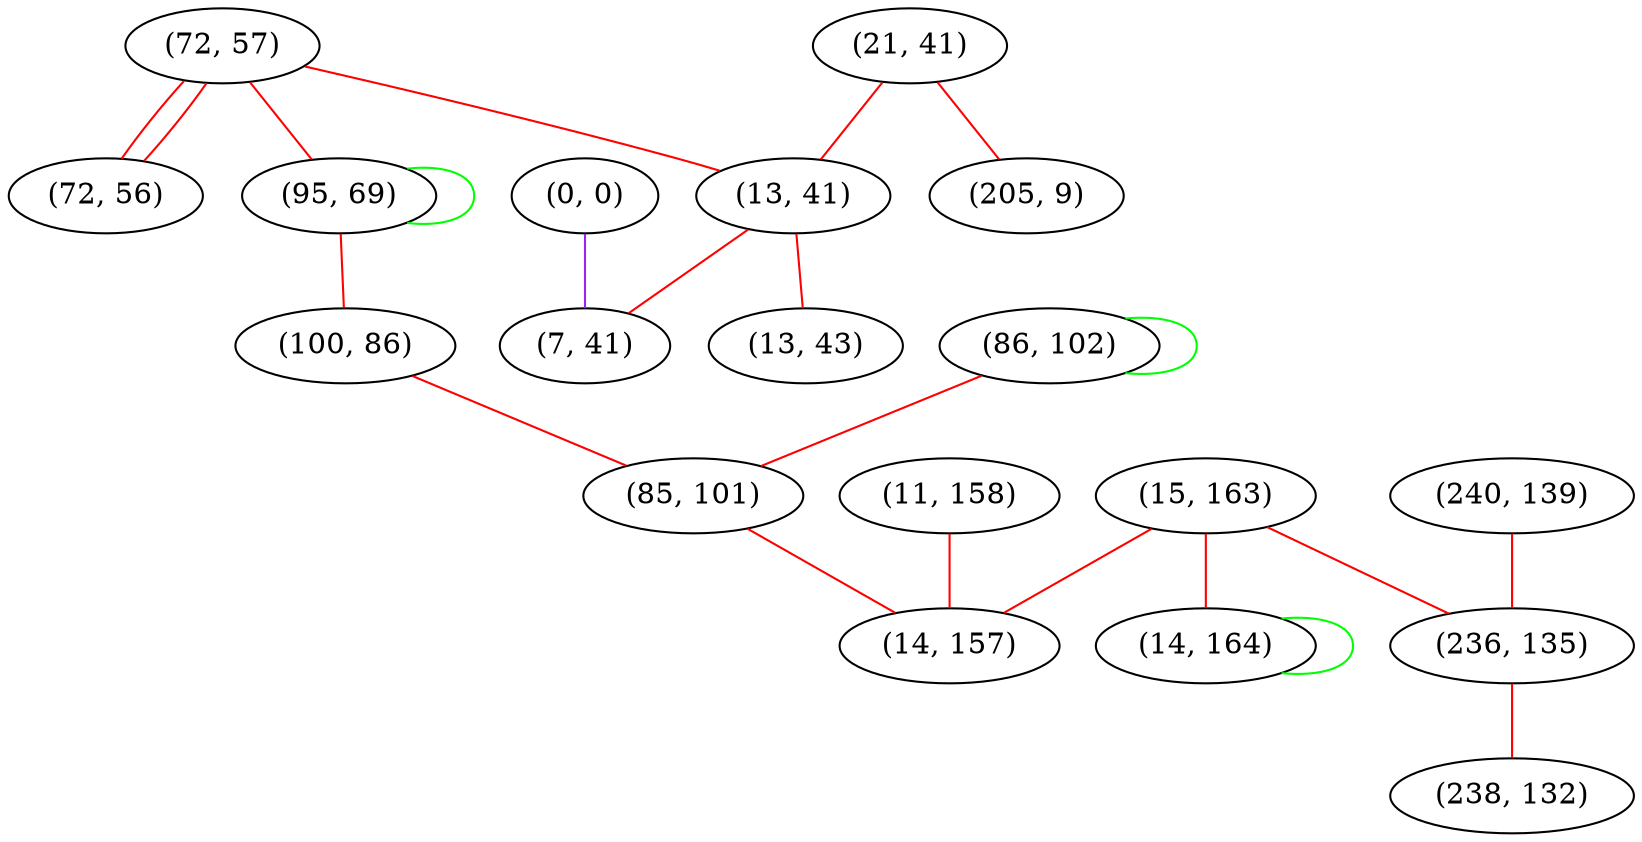 graph "" {
"(72, 57)";
"(86, 102)";
"(240, 139)";
"(72, 56)";
"(11, 158)";
"(15, 163)";
"(236, 135)";
"(95, 69)";
"(0, 0)";
"(238, 132)";
"(21, 41)";
"(14, 164)";
"(100, 86)";
"(85, 101)";
"(205, 9)";
"(13, 41)";
"(7, 41)";
"(14, 157)";
"(13, 43)";
"(72, 57)" -- "(72, 56)"  [color=red, key=0, weight=1];
"(72, 57)" -- "(72, 56)"  [color=red, key=1, weight=1];
"(72, 57)" -- "(13, 41)"  [color=red, key=0, weight=1];
"(72, 57)" -- "(95, 69)"  [color=red, key=0, weight=1];
"(86, 102)" -- "(85, 101)"  [color=red, key=0, weight=1];
"(86, 102)" -- "(86, 102)"  [color=green, key=0, weight=2];
"(240, 139)" -- "(236, 135)"  [color=red, key=0, weight=1];
"(11, 158)" -- "(14, 157)"  [color=red, key=0, weight=1];
"(15, 163)" -- "(14, 164)"  [color=red, key=0, weight=1];
"(15, 163)" -- "(236, 135)"  [color=red, key=0, weight=1];
"(15, 163)" -- "(14, 157)"  [color=red, key=0, weight=1];
"(236, 135)" -- "(238, 132)"  [color=red, key=0, weight=1];
"(95, 69)" -- "(95, 69)"  [color=green, key=0, weight=2];
"(95, 69)" -- "(100, 86)"  [color=red, key=0, weight=1];
"(0, 0)" -- "(7, 41)"  [color=purple, key=0, weight=4];
"(21, 41)" -- "(13, 41)"  [color=red, key=0, weight=1];
"(21, 41)" -- "(205, 9)"  [color=red, key=0, weight=1];
"(14, 164)" -- "(14, 164)"  [color=green, key=0, weight=2];
"(100, 86)" -- "(85, 101)"  [color=red, key=0, weight=1];
"(85, 101)" -- "(14, 157)"  [color=red, key=0, weight=1];
"(13, 41)" -- "(13, 43)"  [color=red, key=0, weight=1];
"(13, 41)" -- "(7, 41)"  [color=red, key=0, weight=1];
}
